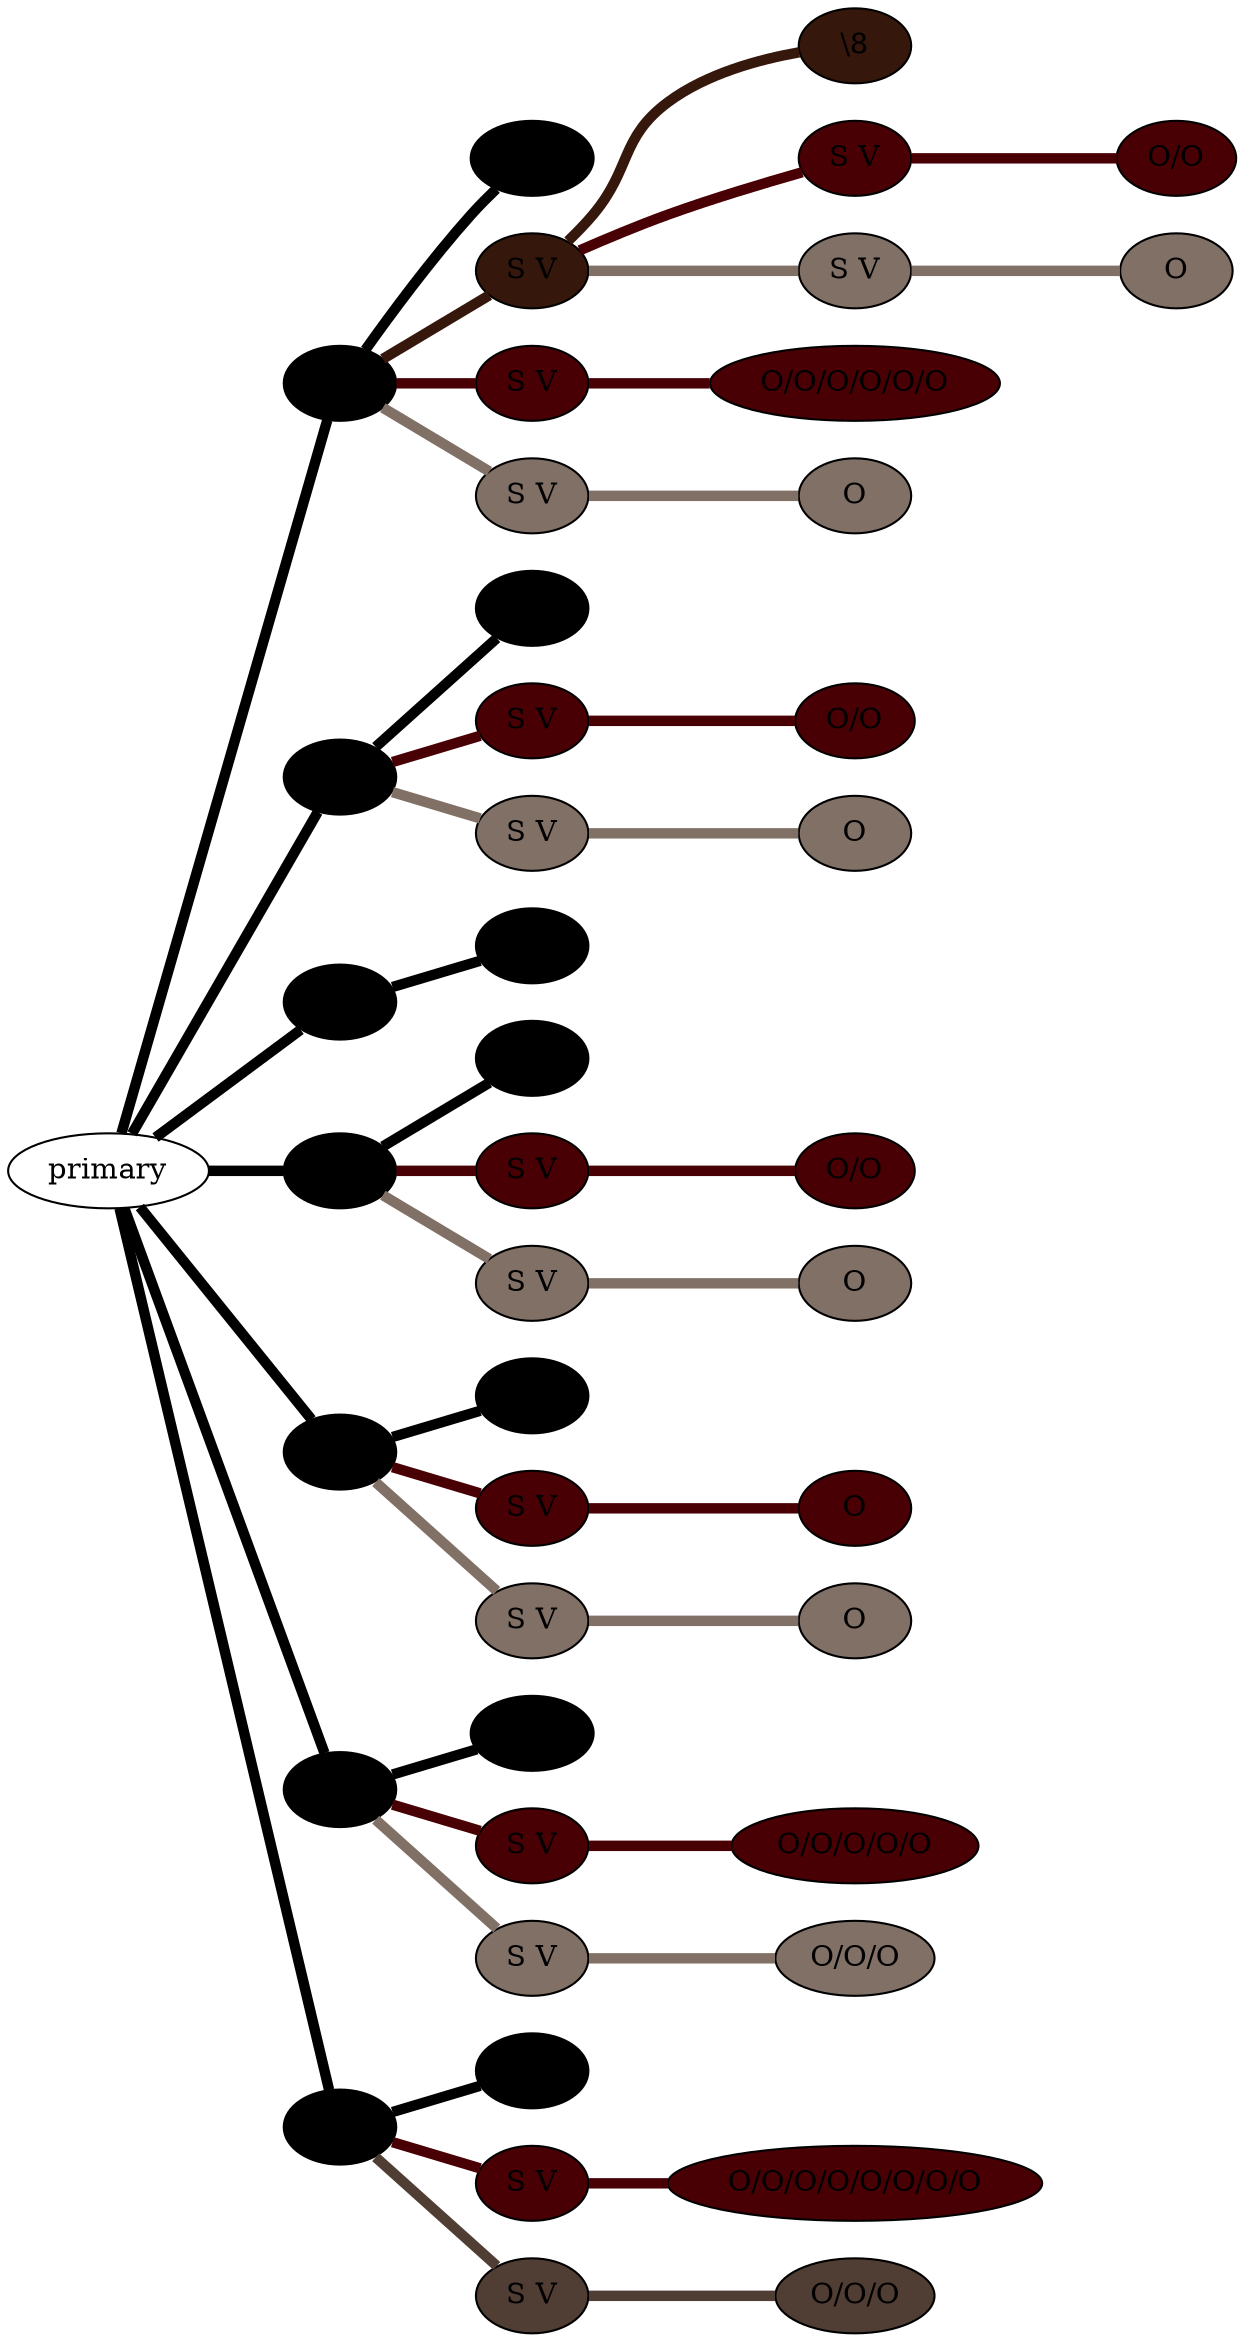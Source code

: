 graph {
 graph [rankdir=LR]
"1" [qtype="pendant_node", pendant_colors="#000000,#777777", pendant_ply="S", pendant_attach="V", pendant_length="40", label="S V", style=filled, fillcolor="#000000"]
"primary" -- "1" [qtype="pendant_link",penwidth=5,color="#000000"]
"1:0" [qtype="knot_node", knot_value="4", knot_type="L", knot_position="14.5", knot_spin="S", label="(////)", style=filled, fillcolor="#000000"]
"1" -- "1:0" [qtype="knot_link",penwidth=5,color="#000000"]
"1s1" [qtype="pendant_node", pendant_colors="#35170C,#777777", pendant_ply="S", pendant_attach="V", pendant_length="32", label="S V", style=filled, fillcolor="#35170C"]
"1" -- "1s1" [qtype="pendant_link",penwidth=5,color="#35170C"]
"1s1:0" [qtype="knot_node", knot_value="1", knot_type="E", knot_position="13.5", knot_spin="Z", label="\\8", style=filled, fillcolor="#35170C"]
"1s1" -- "1s1:0" [qtype="knot_link",penwidth=5,color="#35170C"]
"1s1s1" [qtype="pendant_node", pendant_colors="#490005", pendant_ply="S", pendant_attach="V", pendant_length="29", label="S V", style=filled, fillcolor="#490005"]
"1s1" -- "1s1s1" [qtype="pendant_link",penwidth=5,color="#490005"]
"1s1s1:0" [qtype="knot_node", knot_value="2", knot_type="S", knot_position="4.0", knot_spin="S", label="O/O", style=filled, fillcolor="#490005"]
"1s1s1" -- "1s1s1:0" [qtype="knot_link",penwidth=5,color="#490005"]
"1s1s2" [qtype="pendant_node", pendant_colors="#817066", pendant_ply="S", pendant_attach="V", pendant_length="21", label="S V", style=filled, fillcolor="#817066"]
"1s1" -- "1s1s2" [qtype="pendant_link",penwidth=5,color="#817066"]
"1s1s2:0" [qtype="knot_node", knot_value="1", knot_type="S", knot_position="9.0", knot_spin="S", label="O", style=filled, fillcolor="#817066"]
"1s1s2" -- "1s1s2:0" [qtype="knot_link",penwidth=5,color="#817066"]
"1s2" [qtype="pendant_node", pendant_colors="#490005", pendant_ply="S", pendant_attach="V", pendant_length="42", label="S V", style=filled, fillcolor="#490005"]
"1" -- "1s2" [qtype="pendant_link",penwidth=5,color="#490005"]
"1s2:0" [qtype="knot_node", knot_value="6", knot_type="S", knot_position="4.0", knot_spin="S", label="O/O/O/O/O/O", style=filled, fillcolor="#490005"]
"1s2" -- "1s2:0" [qtype="knot_link",penwidth=5,color="#490005"]
"1s3" [qtype="pendant_node", pendant_colors="#817066", pendant_ply="S", pendant_attach="V", pendant_length="38", label="S V", style=filled, fillcolor="#817066"]
"1" -- "1s3" [qtype="pendant_link",penwidth=5,color="#817066"]
"1s3:0" [qtype="knot_node", knot_value="1", knot_type="S", knot_position="9.0", knot_spin="S", label="O", style=filled, fillcolor="#817066"]
"1s3" -- "1s3:0" [qtype="knot_link",penwidth=5,color="#817066"]
"2" [qtype="pendant_node", pendant_colors="#000000,#777777", pendant_ply="S", pendant_attach="V", pendant_length="29", label="S V", style=filled, fillcolor="#000000"]
"primary" -- "2" [qtype="pendant_link",penwidth=5,color="#000000"]
"2:0" [qtype="knot_node", knot_value="2", knot_type="L", knot_position="15.0", knot_spin="S", label="(//)", style=filled, fillcolor="#000000"]
"2" -- "2:0" [qtype="knot_link",penwidth=5,color="#000000"]
"2s1" [qtype="pendant_node", pendant_colors="#490005", pendant_ply="S", pendant_attach="V", pendant_length="28", label="S V", style=filled, fillcolor="#490005"]
"2" -- "2s1" [qtype="pendant_link",penwidth=5,color="#490005"]
"2s1:0" [qtype="knot_node", knot_value="2", knot_type="S", knot_position="4.0", knot_spin="S", label="O/O", style=filled, fillcolor="#490005"]
"2s1" -- "2s1:0" [qtype="knot_link",penwidth=5,color="#490005"]
"2s2" [qtype="pendant_node", pendant_colors="#817066,#777777", pendant_ply="S", pendant_attach="V", pendant_length="38", label="S V", style=filled, fillcolor="#817066"]
"2" -- "2s2" [qtype="pendant_link",penwidth=5,color="#817066"]
"2s2:0" [qtype="knot_node", knot_value="1", knot_type="S", knot_position="9.5", knot_spin="S", label="O", style=filled, fillcolor="#817066"]
"2s2" -- "2s2:0" [qtype="knot_link",penwidth=5,color="#817066"]
"3" [qtype="pendant_node", pendant_colors="#000000,#777777", pendant_ply="S", pendant_attach="V", pendant_length="30", label="S V", style=filled, fillcolor="#000000"]
"primary" -- "3" [qtype="pendant_link",penwidth=5,color="#000000"]
"3:0" [qtype="knot_node", knot_value="1", knot_type="E", knot_position="15.0", knot_spin="Z", label="\\8", style=filled, fillcolor="#000000"]
"3" -- "3:0" [qtype="knot_link",penwidth=5,color="#000000"]
"4" [qtype="pendant_node", pendant_colors="#000000,#777777", pendant_ply="S", pendant_attach="V", pendant_length="31", label="S V", style=filled, fillcolor="#000000"]
"primary" -- "4" [qtype="pendant_link",penwidth=5,color="#000000"]
"4:0" [qtype="knot_node", knot_value="3", knot_type="L", knot_position="15.0", knot_spin="S", label="(///)", style=filled, fillcolor="#000000"]
"4" -- "4:0" [qtype="knot_link",penwidth=5,color="#000000"]
"4s1" [qtype="pendant_node", pendant_colors="#490005", pendant_ply="S", pendant_attach="V", pendant_length="26", label="S V", style=filled, fillcolor="#490005"]
"4" -- "4s1" [qtype="pendant_link",penwidth=5,color="#490005"]
"4s1:0" [qtype="knot_node", knot_value="2", knot_type="S", knot_position="4.5", knot_spin="S", label="O/O", style=filled, fillcolor="#490005"]
"4s1" -- "4s1:0" [qtype="knot_link",penwidth=5,color="#490005"]
"4s2" [qtype="pendant_node", pendant_colors="#817066", pendant_ply="S", pendant_attach="V", pendant_length="28", label="S V", style=filled, fillcolor="#817066"]
"4" -- "4s2" [qtype="pendant_link",penwidth=5,color="#817066"]
"4s2:0" [qtype="knot_node", knot_value="1", knot_type="S", knot_position="9.0", knot_spin="S", label="O", style=filled, fillcolor="#817066"]
"4s2" -- "4s2:0" [qtype="knot_link",penwidth=5,color="#817066"]
"5" [qtype="pendant_node", pendant_colors="#000000,#777777", pendant_ply="S", pendant_attach="V", pendant_length="37", label="S V", style=filled, fillcolor="#000000"]
"primary" -- "5" [qtype="pendant_link",penwidth=5,color="#000000"]
"5:0" [qtype="knot_node", knot_value="1", knot_type="E", knot_position="16.0", knot_spin="Z", label="\\8", style=filled, fillcolor="#000000"]
"5" -- "5:0" [qtype="knot_link",penwidth=5,color="#000000"]
"5s1" [qtype="pendant_node", pendant_colors="#490005", pendant_ply="S", pendant_attach="V", pendant_length="41", label="S V", style=filled, fillcolor="#490005"]
"5" -- "5s1" [qtype="pendant_link",penwidth=5,color="#490005"]
"5s1:0" [qtype="knot_node", knot_value="1", knot_type="S", knot_position="4.5", knot_spin="S", label="O", style=filled, fillcolor="#490005"]
"5s1" -- "5s1:0" [qtype="knot_link",penwidth=5,color="#490005"]
"5s2" [qtype="pendant_node", pendant_colors="#817066,#777777", pendant_ply="S", pendant_attach="V", pendant_length="31", label="S V", style=filled, fillcolor="#817066"]
"5" -- "5s2" [qtype="pendant_link",penwidth=5,color="#817066"]
"5s2:0" [qtype="knot_node", knot_value="1", knot_type="S", knot_position="9.0", knot_spin="S", label="O", style=filled, fillcolor="#817066"]
"5s2" -- "5s2:0" [qtype="knot_link",penwidth=5,color="#817066"]
"6" [qtype="pendant_node", pendant_colors="#000000,#777777", pendant_ply="S", pendant_attach="V", pendant_length="31", label="S V", style=filled, fillcolor="#000000"]
"primary" -- "6" [qtype="pendant_link",penwidth=5,color="#000000"]
"6:0" [qtype="knot_node", knot_value="4", knot_type="L", knot_position="15.5", knot_spin="S", label="(////)", style=filled, fillcolor="#000000"]
"6" -- "6:0" [qtype="knot_link",penwidth=5,color="#000000"]
"6s1" [qtype="pendant_node", pendant_colors="#490005", pendant_ply="S", pendant_attach="V", pendant_length="24", label="S V", style=filled, fillcolor="#490005"]
"6" -- "6s1" [qtype="pendant_link",penwidth=5,color="#490005"]
"6s1:0" [qtype="knot_node", knot_value="5", knot_type="S", knot_position="4.0", knot_spin="S", label="O/O/O/O/O", style=filled, fillcolor="#490005"]
"6s1" -- "6s1:0" [qtype="knot_link",penwidth=5,color="#490005"]
"6s2" [qtype="pendant_node", pendant_colors="#817066", pendant_ply="S", pendant_attach="V", pendant_length="29", label="S V", style=filled, fillcolor="#817066"]
"6" -- "6s2" [qtype="pendant_link",penwidth=5,color="#817066"]
"6s2:0" [qtype="knot_node", knot_value="3", knot_type="S", knot_position="9.0", knot_spin="S", label="O/O/O", style=filled, fillcolor="#817066"]
"6s2" -- "6s2:0" [qtype="knot_link",penwidth=5,color="#817066"]
"7" [qtype="pendant_node", pendant_colors="#000000,#777777", pendant_ply="S", pendant_attach="V", pendant_length="39", label="S V", style=filled, fillcolor="#000000"]
"primary" -- "7" [qtype="pendant_link",penwidth=5,color="#000000"]
"7:0" [qtype="knot_node", knot_value="3", knot_type="L", knot_position="16.0", knot_spin="S", label="(///)", style=filled, fillcolor="#000000"]
"7" -- "7:0" [qtype="knot_link",penwidth=5,color="#000000"]
"7s1" [qtype="pendant_node", pendant_colors="#490005", pendant_ply="S", pendant_attach="V", pendant_length="26", label="S V", style=filled, fillcolor="#490005"]
"7" -- "7s1" [qtype="pendant_link",penwidth=5,color="#490005"]
"7s1:0" [qtype="knot_node", knot_value="8", knot_type="S", knot_position="4.5", knot_spin="S", label="O/O/O/O/O/O/O/O", style=filled, fillcolor="#490005"]
"7s1" -- "7s1:0" [qtype="knot_link",penwidth=5,color="#490005"]
"7s2" [qtype="pendant_node", pendant_colors="#503D33", pendant_ply="S", pendant_attach="V", pendant_length="27", label="S V", style=filled, fillcolor="#503D33"]
"7" -- "7s2" [qtype="pendant_link",penwidth=5,color="#503D33"]
"7s2:0" [qtype="knot_node", knot_value="3", knot_type="S", knot_position="8.0", knot_spin="S", label="O/O/O", style=filled, fillcolor="#503D33"]
"7s2" -- "7s2:0" [qtype="knot_link",penwidth=5,color="#503D33"]
}
